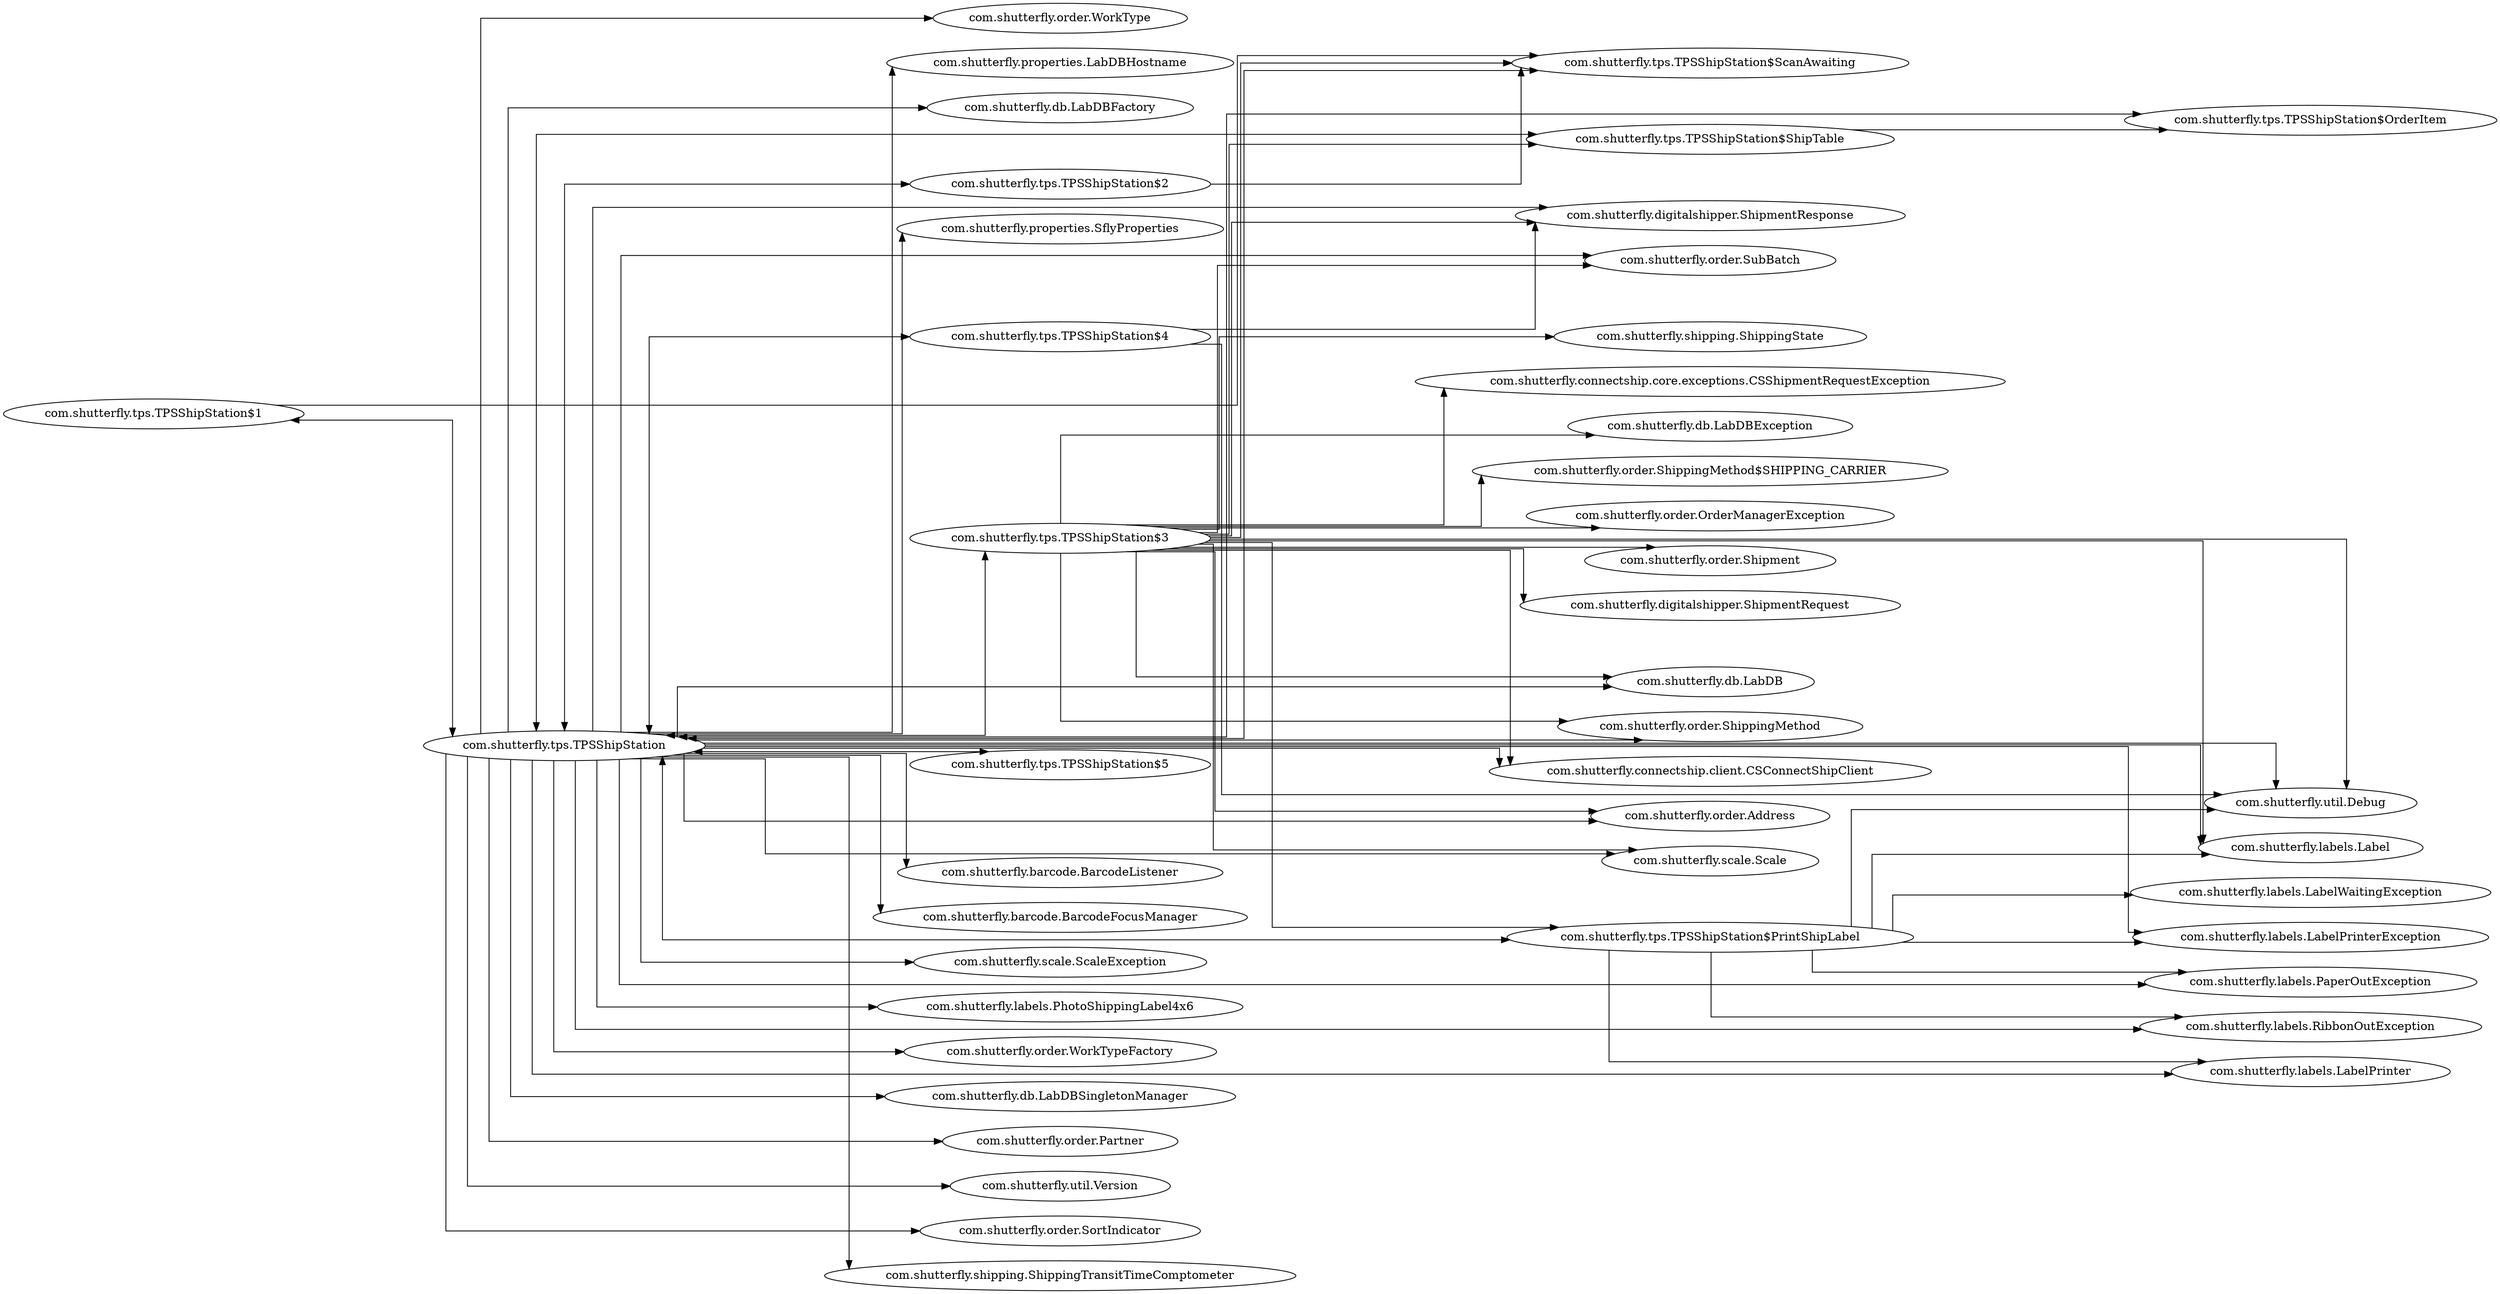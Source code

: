 digraph dependencyGraph {
 concentrate=true;
 rankdir="LR"; 
ranksep="2.0";
"com.shutterfly.tps.TPSShipStation$1"; 
"com.shutterfly.tps.TPSShipStation$1"->"com.shutterfly.tps.TPSShipStation";
"com.shutterfly.tps.TPSShipStation$1"->"com.shutterfly.tps.TPSShipStation$ScanAwaiting";
"com.shutterfly.tps.TPSShipStation$2"; 
"com.shutterfly.tps.TPSShipStation$2"->"com.shutterfly.tps.TPSShipStation";
"com.shutterfly.tps.TPSShipStation$2"->"com.shutterfly.tps.TPSShipStation$ScanAwaiting";
"com.shutterfly.tps.TPSShipStation$3"; 
"com.shutterfly.tps.TPSShipStation$3"->"com.shutterfly.tps.TPSShipStation";
"com.shutterfly.tps.TPSShipStation$3"->"com.shutterfly.order.OrderManagerException";
"com.shutterfly.tps.TPSShipStation$3"->"com.shutterfly.order.SubBatch";
"com.shutterfly.tps.TPSShipStation$3"->"com.shutterfly.order.Shipment";
"com.shutterfly.tps.TPSShipStation$3"->"com.shutterfly.digitalshipper.ShipmentRequest";
"com.shutterfly.tps.TPSShipStation$3"->"com.shutterfly.digitalshipper.ShipmentResponse";
"com.shutterfly.tps.TPSShipStation$3"->"com.shutterfly.tps.TPSShipStation$PrintShipLabel";
"com.shutterfly.tps.TPSShipStation$3"->"com.shutterfly.shipping.ShippingState";
"com.shutterfly.tps.TPSShipStation$3"->"com.shutterfly.connectship.core.exceptions.CSShipmentRequestException";
"com.shutterfly.tps.TPSShipStation$3"->"com.shutterfly.db.LabDBException";
"com.shutterfly.tps.TPSShipStation$3"->"com.shutterfly.db.LabDB";
"com.shutterfly.tps.TPSShipStation$3"->"com.shutterfly.tps.TPSShipStation$ScanAwaiting";
"com.shutterfly.tps.TPSShipStation$3"->"com.shutterfly.tps.TPSShipStation$ShipTable";
"com.shutterfly.tps.TPSShipStation$3"->"com.shutterfly.order.ShippingMethod";
"com.shutterfly.tps.TPSShipStation$3"->"com.shutterfly.order.ShippingMethod$SHIPPING_CARRIER";
"com.shutterfly.tps.TPSShipStation$3"->"com.shutterfly.connectship.client.CSConnectShipClient";
"com.shutterfly.tps.TPSShipStation$3"->"com.shutterfly.util.Debug";
"com.shutterfly.tps.TPSShipStation$3"->"com.shutterfly.order.Address";
"com.shutterfly.tps.TPSShipStation$3"->"com.shutterfly.labels.Label";
"com.shutterfly.tps.TPSShipStation$3"->"com.shutterfly.scale.Scale";
"com.shutterfly.tps.TPSShipStation$4"; 
"com.shutterfly.tps.TPSShipStation$4"->"com.shutterfly.tps.TPSShipStation";
"com.shutterfly.tps.TPSShipStation$4"->"com.shutterfly.util.Debug";
"com.shutterfly.tps.TPSShipStation$4"->"com.shutterfly.digitalshipper.ShipmentResponse";
"com.shutterfly.tps.TPSShipStation$5"; 
"com.shutterfly.tps.TPSShipStation$5"->"com.shutterfly.tps.TPSShipStation";
"com.shutterfly.tps.TPSShipStation$OrderItem"; 
"com.shutterfly.tps.TPSShipStation$OrderItem"->"com.shutterfly.tps.TPSShipStation";
"com.shutterfly.tps.TPSShipStation$PrintShipLabel"; 
"com.shutterfly.tps.TPSShipStation$PrintShipLabel"->"com.shutterfly.labels.Label";
"com.shutterfly.tps.TPSShipStation$PrintShipLabel"->"com.shutterfly.tps.TPSShipStation";
"com.shutterfly.tps.TPSShipStation$PrintShipLabel"->"com.shutterfly.labels.LabelPrinterException";
"com.shutterfly.tps.TPSShipStation$PrintShipLabel"->"com.shutterfly.labels.PaperOutException";
"com.shutterfly.tps.TPSShipStation$PrintShipLabel"->"com.shutterfly.labels.RibbonOutException";
"com.shutterfly.tps.TPSShipStation$PrintShipLabel"->"com.shutterfly.labels.LabelWaitingException";
"com.shutterfly.tps.TPSShipStation$PrintShipLabel"->"com.shutterfly.labels.LabelPrinter";
"com.shutterfly.tps.TPSShipStation$PrintShipLabel"->"com.shutterfly.util.Debug";
"com.shutterfly.tps.TPSShipStation$ScanAwaiting"; 
"com.shutterfly.tps.TPSShipStation$ScanAwaiting"->"com.shutterfly.tps.TPSShipStation";
"com.shutterfly.tps.TPSShipStation$ShipTable"; 
"com.shutterfly.tps.TPSShipStation$ShipTable"->"com.shutterfly.tps.TPSShipStation$OrderItem";
"com.shutterfly.tps.TPSShipStation$ShipTable"->"com.shutterfly.tps.TPSShipStation";
"com.shutterfly.tps.TPSShipStation"; 
"com.shutterfly.tps.TPSShipStation"->"com.shutterfly.barcode.BarcodeListener";
"com.shutterfly.tps.TPSShipStation"->"com.shutterfly.db.LabDB";
"com.shutterfly.tps.TPSShipStation"->"com.shutterfly.connectship.client.CSConnectShipClient";
"com.shutterfly.tps.TPSShipStation"->"com.shutterfly.scale.Scale";
"com.shutterfly.tps.TPSShipStation"->"com.shutterfly.labels.LabelPrinter";
"com.shutterfly.tps.TPSShipStation"->"com.shutterfly.barcode.BarcodeFocusManager";
"com.shutterfly.tps.TPSShipStation"->"com.shutterfly.tps.TPSShipStation$OrderItem";
"com.shutterfly.tps.TPSShipStation"->"com.shutterfly.tps.TPSShipStation$ScanAwaiting";
"com.shutterfly.tps.TPSShipStation"->"com.shutterfly.tps.TPSShipStation$ShipTable";
"com.shutterfly.tps.TPSShipStation"->"com.shutterfly.scale.ScaleException";
"com.shutterfly.tps.TPSShipStation"->"com.shutterfly.labels.LabelPrinterException";
"com.shutterfly.tps.TPSShipStation"->"com.shutterfly.order.SubBatch";
"com.shutterfly.tps.TPSShipStation"->"com.shutterfly.labels.PaperOutException";
"com.shutterfly.tps.TPSShipStation"->"com.shutterfly.labels.RibbonOutException";
"com.shutterfly.tps.TPSShipStation"->"com.shutterfly.labels.PhotoShippingLabel4x6";
"com.shutterfly.tps.TPSShipStation"->"com.shutterfly.digitalshipper.ShipmentResponse";
"com.shutterfly.tps.TPSShipStation"->"com.shutterfly.order.Address";
"com.shutterfly.tps.TPSShipStation"->"com.shutterfly.order.WorkTypeFactory";
"com.shutterfly.tps.TPSShipStation"->"com.shutterfly.db.LabDBSingletonManager";
"com.shutterfly.tps.TPSShipStation"->"com.shutterfly.tps.TPSShipStation$1";
"com.shutterfly.tps.TPSShipStation"->"com.shutterfly.tps.TPSShipStation$2";
"com.shutterfly.tps.TPSShipStation"->"com.shutterfly.tps.TPSShipStation$3";
"com.shutterfly.tps.TPSShipStation"->"com.shutterfly.order.Partner";
"com.shutterfly.tps.TPSShipStation"->"com.shutterfly.tps.TPSShipStation$4";
"com.shutterfly.tps.TPSShipStation"->"com.shutterfly.tps.TPSShipStation$5";
"com.shutterfly.tps.TPSShipStation"->"com.shutterfly.tps.TPSShipStation$PrintShipLabel";
"com.shutterfly.tps.TPSShipStation"->"com.shutterfly.util.Version";
"com.shutterfly.tps.TPSShipStation"->"com.shutterfly.util.Debug";
"com.shutterfly.tps.TPSShipStation"->"com.shutterfly.order.SortIndicator";
"com.shutterfly.tps.TPSShipStation"->"com.shutterfly.labels.Label";
"com.shutterfly.tps.TPSShipStation"->"com.shutterfly.order.ShippingMethod";
"com.shutterfly.tps.TPSShipStation"->"com.shutterfly.shipping.ShippingTransitTimeComptometer";
"com.shutterfly.tps.TPSShipStation"->"com.shutterfly.order.WorkType";
"com.shutterfly.tps.TPSShipStation"->"com.shutterfly.properties.LabDBHostname";
"com.shutterfly.tps.TPSShipStation"->"com.shutterfly.db.LabDBFactory";
"com.shutterfly.tps.TPSShipStation"->"com.shutterfly.properties.SflyProperties";
splines="ortho";
}